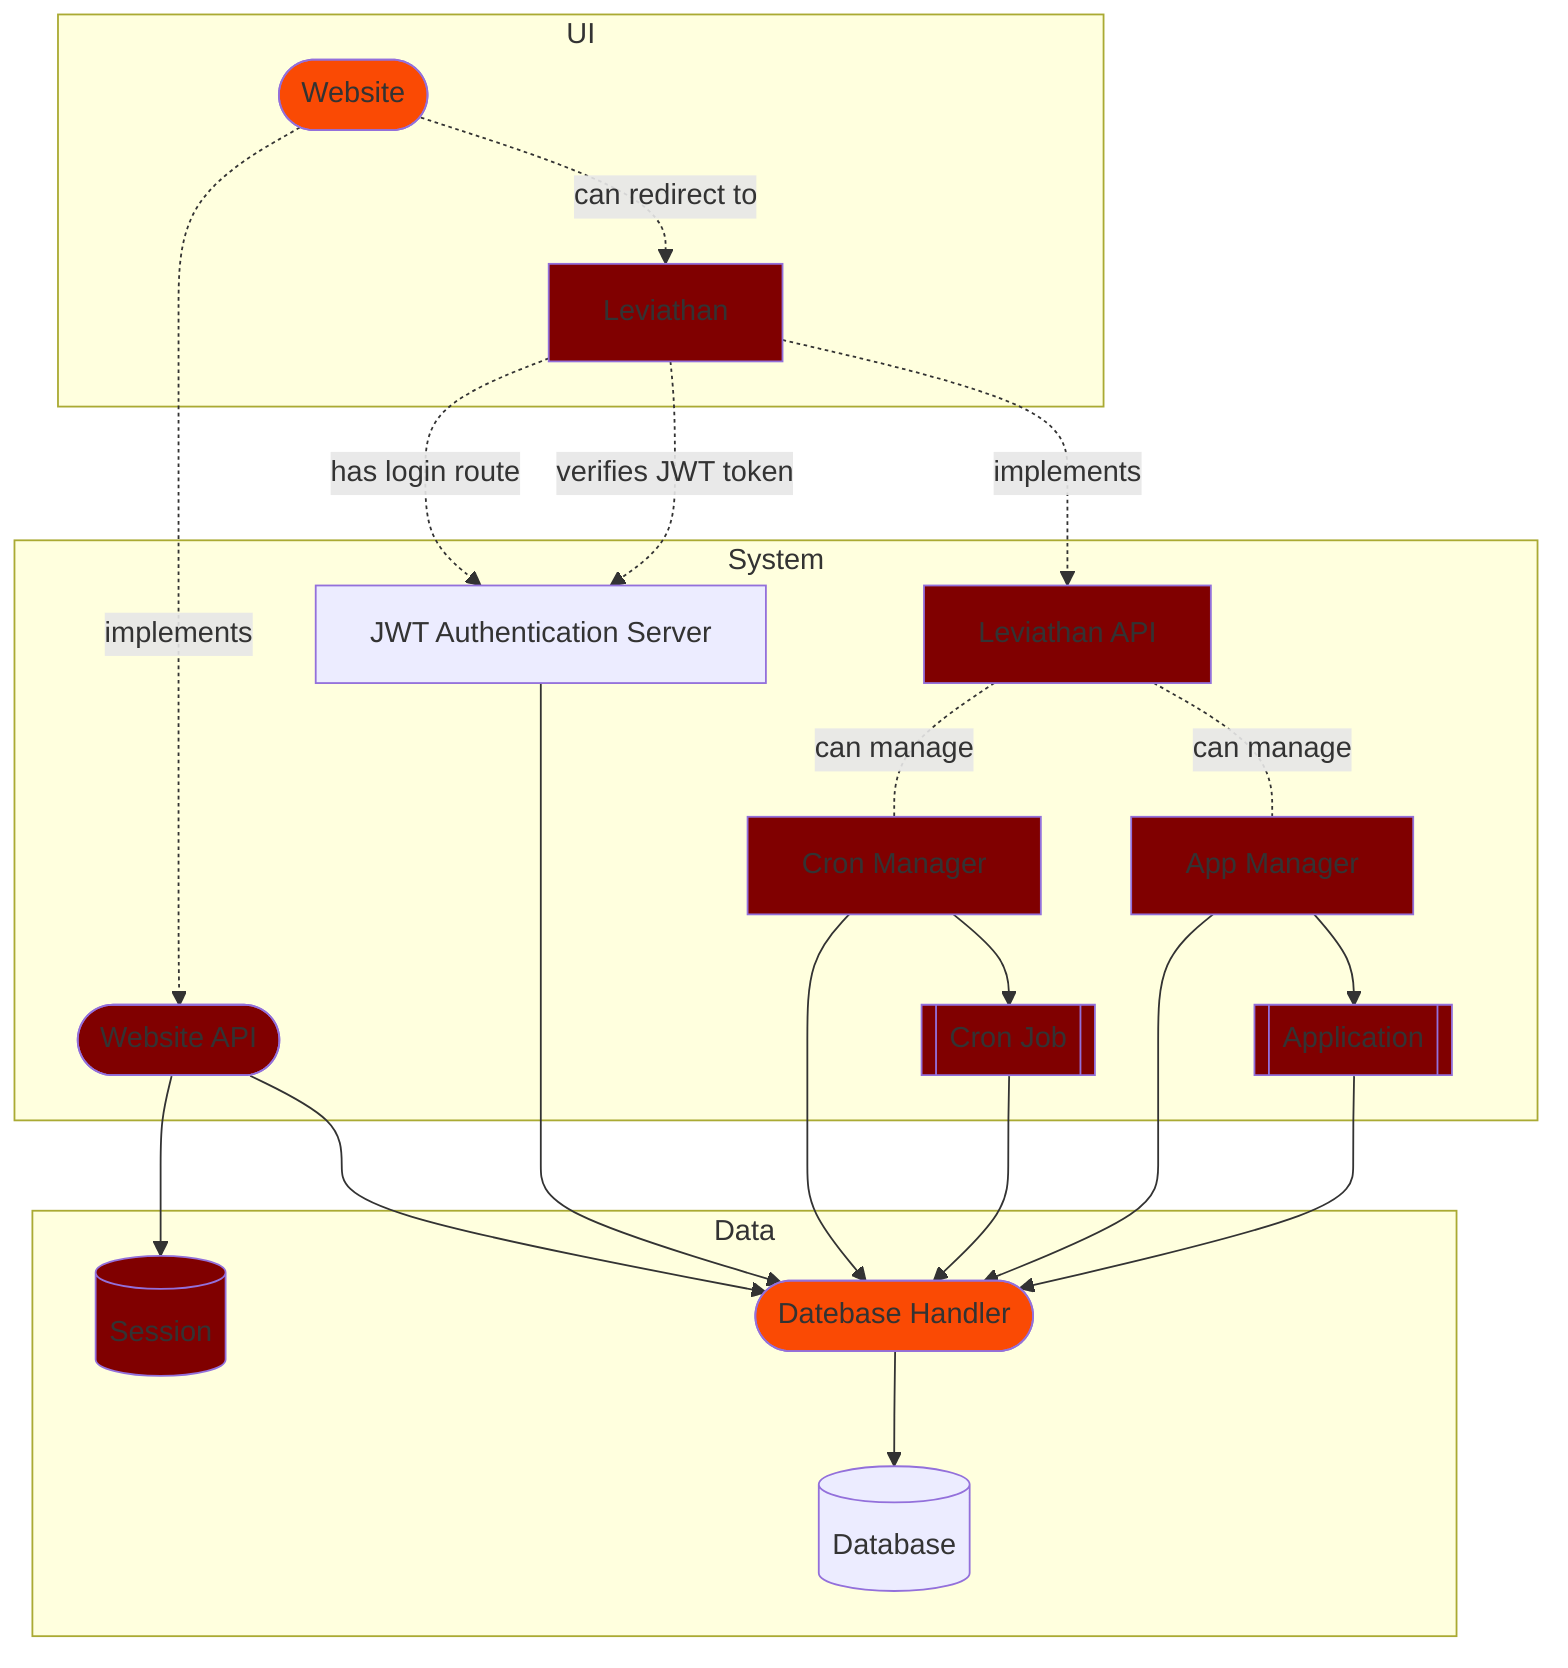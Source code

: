 graph TD
	classDef TODO fill:#800000;
	classDef IN_PROGRESS fill:#FA4A04;

	subgraph data [Data]
	db[(Database)]
	session[(Session)]:::TODO
	dbh([Datebase Handler]):::IN_PROGRESS
	end

	subgraph ui [UI]
	web([Website]):::IN_PROGRESS
	leviathan[Leviathan]:::TODO
	end

	subgraph system [System]
	jwt[JWT Authentication Server]
	webapi([Website API]):::TODO
	levapi[Leviathan API]:::TODO
	cronmanager[Cron Manager]:::TODO
	cronjob[[Cron Job]]:::TODO
	appmanager[App Manager]:::TODO
	app[[Application]]:::TODO
	end

	web-.->|implements|webapi
	web-.->|can redirect to|leviathan
	webapi-->dbh
	webapi-->session
	leviathan-.->|has login route|jwt
	leviathan-.->|verifies JWT token|jwt
	leviathan-.->|implements|levapi
	jwt-->dbh
	levapi-.-|can manage|cronmanager
	levapi-.-|can manage|appmanager
	cronmanager-->dbh
	cronmanager-->cronjob
	cronjob-->dbh
	appmanager-->dbh
	appmanager-->app
	app-->dbh
	dbh-->db